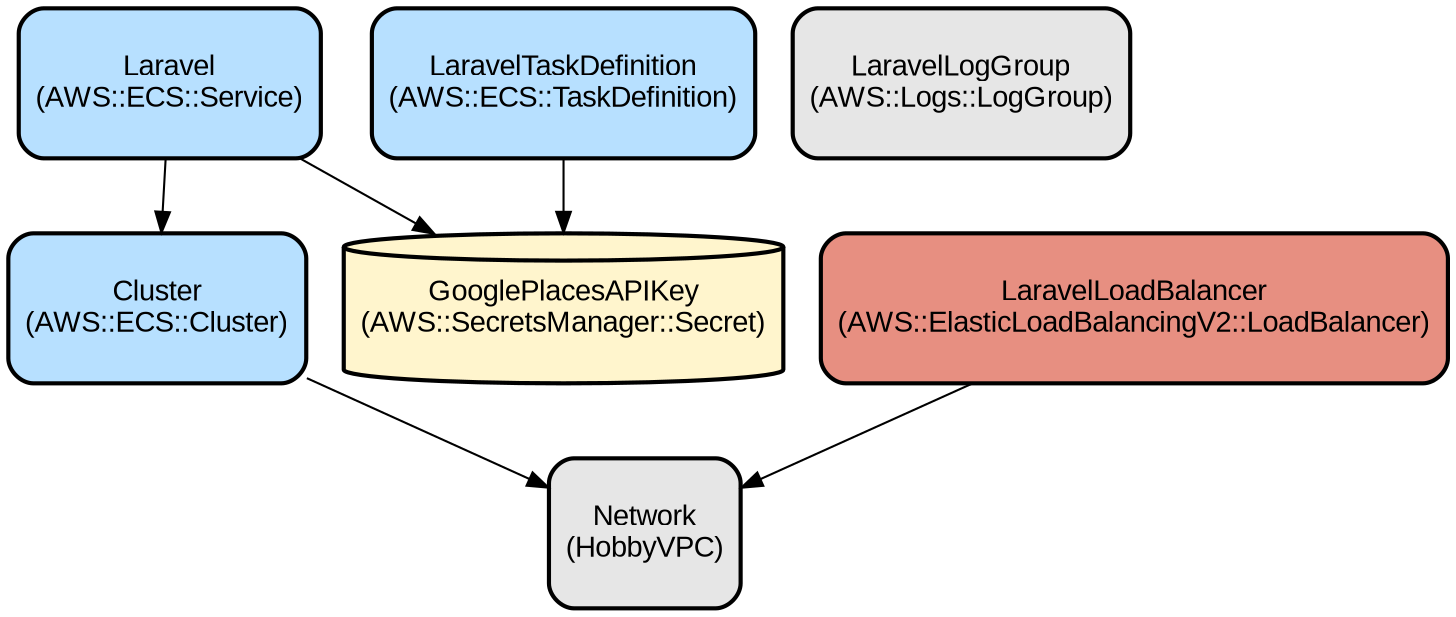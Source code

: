 digraph INFRA {
  node [ color = "black", fillcolor = "#E6E6E6", height =1, style = "filled,bold,rounded", fontname = "Arial" ];
  "Network" [ label = "Network
(HobbyVPC)", shape =rectangle ];
  "Cluster" [ label = "Cluster
(AWS::ECS::Cluster)", shape =rectangle, fillcolor = "#B7E0FF" ];
  "GooglePlacesAPIKey" [ label = "GooglePlacesAPIKey
(AWS::SecretsManager::Secret)", shape =cylinder, fillcolor = "#FFF5CD" ];
  "Laravel" [ label = "Laravel
(AWS::ECS::Service)", shape =rectangle, fillcolor = "#B7E0FF" ];
  "LaravelTaskDefinition" [ label = "LaravelTaskDefinition
(AWS::ECS::TaskDefinition)", shape =rectangle, fillcolor = "#B7E0FF" ];
  "LaravelLoadBalancer" [ label = "LaravelLoadBalancer
(AWS::ElasticLoadBalancingV2::LoadBalancer)", shape =rectangle, fillcolor = "#E78F81" ];
  "LaravelLogGroup" [ label = "LaravelLogGroup
(AWS::Logs::LogGroup)", shape =rectangle ];
  "Cluster" -> "Network";
  "Laravel" -> "Cluster";
  "Laravel" -> "GooglePlacesAPIKey";
  "LaravelTaskDefinition" -> "GooglePlacesAPIKey";
  "LaravelLoadBalancer" -> "Network";
}
